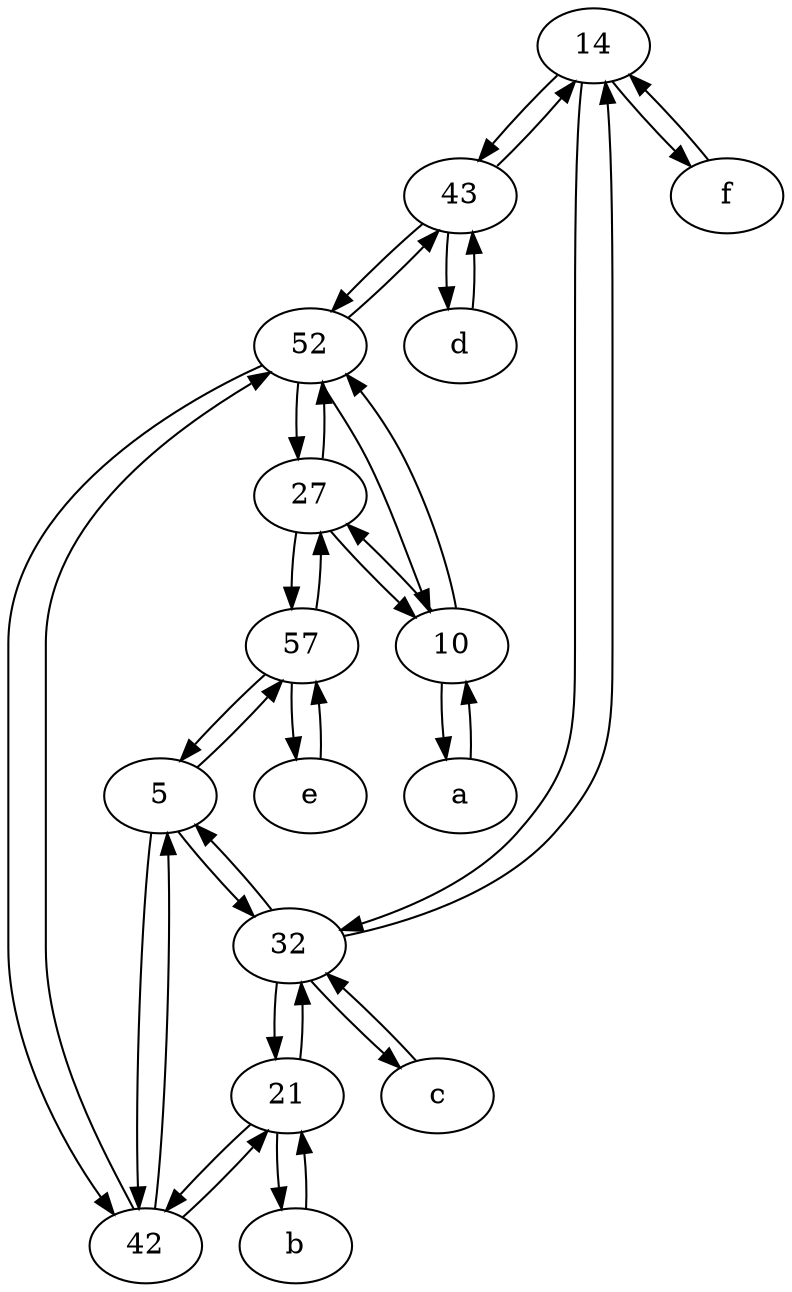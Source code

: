 digraph  {
	14;
	b [pos="50,20!"];
	43;
	10;
	57;
	5;
	42;
	32;
	27;
	d [pos="20,30!"];
	a [pos="40,10!"];
	21;
	c [pos="20,10!"];
	e [pos="30,50!"];
	52;
	f [pos="15,45!"];
	27 -> 10;
	57 -> 5;
	5 -> 32;
	42 -> 21;
	32 -> 14;
	10 -> 52;
	21 -> b;
	21 -> 32;
	b -> 21;
	43 -> 52;
	52 -> 10;
	43 -> 14;
	27 -> 57;
	52 -> 42;
	52 -> 27;
	32 -> 5;
	32 -> c;
	14 -> f;
	21 -> 42;
	52 -> 43;
	5 -> 57;
	c -> 32;
	10 -> a;
	a -> 10;
	42 -> 5;
	42 -> 52;
	14 -> 32;
	57 -> 27;
	f -> 14;
	5 -> 42;
	27 -> 52;
	32 -> 21;
	d -> 43;
	43 -> d;
	14 -> 43;
	57 -> e;
	10 -> 27;
	e -> 57;

	}